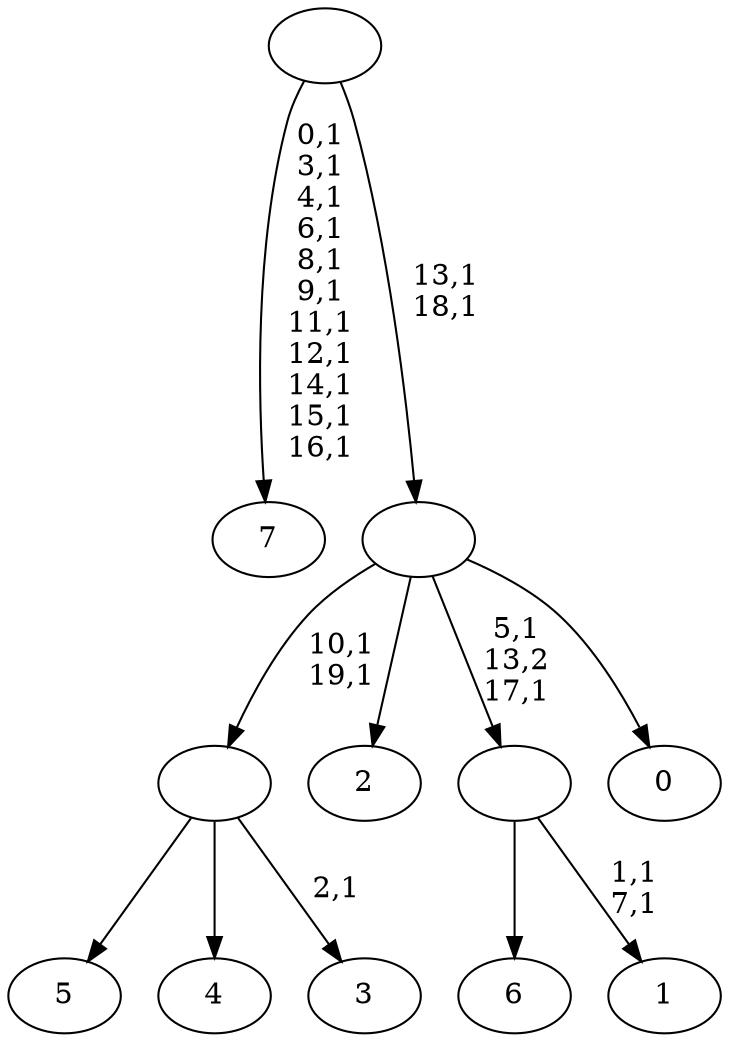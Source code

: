 digraph T {
	28 [label="7"]
	16 [label="6"]
	15 [label="5"]
	14 [label="4"]
	13 [label="3"]
	11 [label=""]
	9 [label="2"]
	8 [label="1"]
	5 [label=""]
	3 [label="0"]
	2 [label=""]
	0 [label=""]
	11 -> 13 [label="2,1"]
	11 -> 15 [label=""]
	11 -> 14 [label=""]
	5 -> 8 [label="1,1\n7,1"]
	5 -> 16 [label=""]
	2 -> 5 [label="5,1\n13,2\n17,1"]
	2 -> 11 [label="10,1\n19,1"]
	2 -> 9 [label=""]
	2 -> 3 [label=""]
	0 -> 2 [label="13,1\n18,1"]
	0 -> 28 [label="0,1\n3,1\n4,1\n6,1\n8,1\n9,1\n11,1\n12,1\n14,1\n15,1\n16,1"]
}
